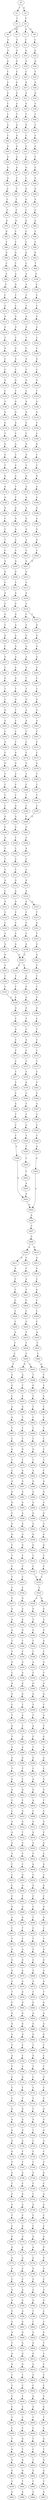 strict digraph  {
	S0 -> S1 [ label = T ];
	S0 -> S2 [ label = G ];
	S1 -> S3 [ label = T ];
	S2 -> S4 [ label = T ];
	S3 -> S5 [ label = C ];
	S4 -> S6 [ label = G ];
	S4 -> S7 [ label = A ];
	S4 -> S8 [ label = C ];
	S5 -> S9 [ label = C ];
	S6 -> S10 [ label = C ];
	S7 -> S11 [ label = C ];
	S8 -> S12 [ label = C ];
	S9 -> S13 [ label = A ];
	S10 -> S14 [ label = A ];
	S11 -> S15 [ label = A ];
	S12 -> S16 [ label = A ];
	S13 -> S17 [ label = G ];
	S14 -> S18 [ label = A ];
	S15 -> S19 [ label = G ];
	S16 -> S20 [ label = G ];
	S17 -> S21 [ label = C ];
	S18 -> S22 [ label = C ];
	S19 -> S23 [ label = C ];
	S20 -> S24 [ label = T ];
	S21 -> S25 [ label = A ];
	S22 -> S26 [ label = A ];
	S23 -> S27 [ label = A ];
	S24 -> S28 [ label = A ];
	S25 -> S29 [ label = G ];
	S26 -> S30 [ label = G ];
	S27 -> S31 [ label = G ];
	S28 -> S32 [ label = G ];
	S29 -> S33 [ label = A ];
	S30 -> S34 [ label = C ];
	S31 -> S35 [ label = G ];
	S32 -> S36 [ label = C ];
	S33 -> S37 [ label = T ];
	S34 -> S38 [ label = T ];
	S35 -> S39 [ label = T ];
	S36 -> S40 [ label = T ];
	S37 -> S41 [ label = A ];
	S38 -> S42 [ label = A ];
	S39 -> S43 [ label = G ];
	S40 -> S44 [ label = C ];
	S41 -> S45 [ label = A ];
	S42 -> S46 [ label = C ];
	S43 -> S47 [ label = C ];
	S44 -> S48 [ label = C ];
	S45 -> S49 [ label = A ];
	S46 -> S50 [ label = G ];
	S47 -> S51 [ label = A ];
	S48 -> S52 [ label = A ];
	S49 -> S53 [ label = A ];
	S50 -> S54 [ label = A ];
	S51 -> S55 [ label = C ];
	S52 -> S56 [ label = C ];
	S53 -> S57 [ label = A ];
	S54 -> S58 [ label = G ];
	S55 -> S59 [ label = G ];
	S56 -> S60 [ label = C ];
	S57 -> S61 [ label = C ];
	S58 -> S62 [ label = A ];
	S59 -> S63 [ label = C ];
	S60 -> S64 [ label = G ];
	S61 -> S65 [ label = T ];
	S62 -> S66 [ label = A ];
	S63 -> S67 [ label = G ];
	S64 -> S68 [ label = G ];
	S65 -> S69 [ label = T ];
	S66 -> S70 [ label = C ];
	S67 -> S71 [ label = G ];
	S68 -> S72 [ label = A ];
	S69 -> S73 [ label = T ];
	S70 -> S74 [ label = T ];
	S71 -> S75 [ label = T ];
	S72 -> S76 [ label = C ];
	S73 -> S77 [ label = G ];
	S74 -> S78 [ label = G ];
	S75 -> S79 [ label = G ];
	S76 -> S80 [ label = G ];
	S77 -> S81 [ label = C ];
	S78 -> S82 [ label = G ];
	S79 -> S83 [ label = C ];
	S80 -> S84 [ label = T ];
	S81 -> S85 [ label = C ];
	S82 -> S86 [ label = C ];
	S83 -> S87 [ label = C ];
	S84 -> S88 [ label = C ];
	S85 -> S89 [ label = G ];
	S86 -> S90 [ label = G ];
	S87 -> S91 [ label = G ];
	S88 -> S92 [ label = G ];
	S89 -> S93 [ label = T ];
	S90 -> S94 [ label = C ];
	S91 -> S95 [ label = C ];
	S92 -> S96 [ label = T ];
	S93 -> S97 [ label = A ];
	S94 -> S98 [ label = A ];
	S95 -> S99 [ label = A ];
	S96 -> S100 [ label = G ];
	S97 -> S101 [ label = G ];
	S98 -> S102 [ label = G ];
	S99 -> S103 [ label = A ];
	S100 -> S104 [ label = A ];
	S101 -> S105 [ label = C ];
	S102 -> S106 [ label = C ];
	S103 -> S107 [ label = C ];
	S104 -> S108 [ label = C ];
	S105 -> S109 [ label = C ];
	S106 -> S110 [ label = G ];
	S107 -> S111 [ label = C ];
	S108 -> S112 [ label = C ];
	S109 -> S113 [ label = G ];
	S110 -> S114 [ label = G ];
	S111 -> S115 [ label = A ];
	S112 -> S116 [ label = G ];
	S113 -> S117 [ label = G ];
	S114 -> S118 [ label = G ];
	S115 -> S119 [ label = G ];
	S116 -> S120 [ label = G ];
	S117 -> S121 [ label = T ];
	S118 -> S122 [ label = T ];
	S119 -> S123 [ label = T ];
	S120 -> S124 [ label = T ];
	S121 -> S125 [ label = G ];
	S122 -> S126 [ label = G ];
	S123 -> S127 [ label = C ];
	S124 -> S128 [ label = C ];
	S125 -> S129 [ label = A ];
	S126 -> S130 [ label = C ];
	S127 -> S131 [ label = G ];
	S128 -> S132 [ label = G ];
	S129 -> S133 [ label = C ];
	S130 -> S134 [ label = C ];
	S131 -> S135 [ label = C ];
	S132 -> S136 [ label = C ];
	S133 -> S137 [ label = G ];
	S134 -> S138 [ label = G ];
	S135 -> S139 [ label = G ];
	S136 -> S140 [ label = G ];
	S137 -> S141 [ label = T ];
	S138 -> S142 [ label = C ];
	S139 -> S143 [ label = C ];
	S140 -> S144 [ label = T ];
	S141 -> S145 [ label = G ];
	S142 -> S146 [ label = C ];
	S143 -> S147 [ label = A ];
	S144 -> S148 [ label = A ];
	S145 -> S149 [ label = G ];
	S146 -> S150 [ label = G ];
	S147 -> S151 [ label = G ];
	S148 -> S152 [ label = G ];
	S149 -> S153 [ label = G ];
	S150 -> S154 [ label = G ];
	S151 -> S155 [ label = C ];
	S152 -> S156 [ label = C ];
	S153 -> S157 [ label = T ];
	S154 -> S158 [ label = T ];
	S155 -> S159 [ label = C ];
	S156 -> S160 [ label = C ];
	S157 -> S161 [ label = A ];
	S158 -> S162 [ label = G ];
	S159 -> S163 [ label = G ];
	S160 -> S164 [ label = G ];
	S161 -> S165 [ label = C ];
	S162 -> S166 [ label = G ];
	S163 -> S167 [ label = G ];
	S164 -> S168 [ label = C ];
	S165 -> S169 [ label = T ];
	S166 -> S170 [ label = T ];
	S167 -> S171 [ label = T ];
	S168 -> S172 [ label = T ];
	S169 -> S173 [ label = A ];
	S170 -> S174 [ label = G ];
	S171 -> S175 [ label = G ];
	S172 -> S176 [ label = G ];
	S173 -> S177 [ label = T ];
	S174 -> S178 [ label = G ];
	S175 -> S179 [ label = G ];
	S176 -> S180 [ label = G ];
	S177 -> S181 [ label = T ];
	S178 -> S182 [ label = A ];
	S179 -> S183 [ label = A ];
	S180 -> S184 [ label = A ];
	S181 -> S185 [ label = G ];
	S182 -> S186 [ label = A ];
	S183 -> S187 [ label = A ];
	S184 -> S188 [ label = A ];
	S185 -> S189 [ label = G ];
	S186 -> S190 [ label = C ];
	S187 -> S191 [ label = G ];
	S188 -> S192 [ label = G ];
	S189 -> S193 [ label = A ];
	S190 -> S194 [ label = C ];
	S191 -> S195 [ label = A ];
	S192 -> S196 [ label = A ];
	S193 -> S197 [ label = A ];
	S194 -> S198 [ label = T ];
	S195 -> S199 [ label = A ];
	S196 -> S200 [ label = A ];
	S197 -> S201 [ label = C ];
	S198 -> S202 [ label = C ];
	S199 -> S203 [ label = C ];
	S200 -> S204 [ label = C ];
	S201 -> S205 [ label = G ];
	S202 -> S206 [ label = G ];
	S203 -> S207 [ label = G ];
	S204 -> S207 [ label = G ];
	S205 -> S208 [ label = G ];
	S206 -> S209 [ label = G ];
	S207 -> S210 [ label = G ];
	S208 -> S211 [ label = T ];
	S209 -> S212 [ label = C ];
	S210 -> S213 [ label = C ];
	S211 -> S214 [ label = A ];
	S212 -> S215 [ label = A ];
	S213 -> S216 [ label = A ];
	S214 -> S217 [ label = C ];
	S215 -> S218 [ label = C ];
	S216 -> S219 [ label = C ];
	S217 -> S220 [ label = G ];
	S218 -> S221 [ label = G ];
	S219 -> S222 [ label = C ];
	S219 -> S223 [ label = T ];
	S220 -> S224 [ label = A ];
	S221 -> S225 [ label = C ];
	S222 -> S226 [ label = G ];
	S223 -> S227 [ label = G ];
	S224 -> S228 [ label = A ];
	S225 -> S229 [ label = G ];
	S226 -> S230 [ label = G ];
	S227 -> S231 [ label = G ];
	S228 -> S232 [ label = G ];
	S229 -> S233 [ label = C ];
	S230 -> S234 [ label = G ];
	S231 -> S235 [ label = G ];
	S232 -> S236 [ label = A ];
	S233 -> S237 [ label = G ];
	S234 -> S238 [ label = A ];
	S235 -> S239 [ label = A ];
	S236 -> S240 [ label = A ];
	S237 -> S241 [ label = C ];
	S238 -> S242 [ label = A ];
	S239 -> S243 [ label = A ];
	S240 -> S244 [ label = G ];
	S241 -> S245 [ label = G ];
	S242 -> S246 [ label = T ];
	S243 -> S247 [ label = C ];
	S244 -> S248 [ label = T ];
	S245 -> S249 [ label = T ];
	S246 -> S250 [ label = T ];
	S247 -> S251 [ label = T ];
	S248 -> S252 [ label = G ];
	S249 -> S253 [ label = C ];
	S250 -> S254 [ label = G ];
	S251 -> S255 [ label = G ];
	S252 -> S256 [ label = T ];
	S253 -> S257 [ label = G ];
	S254 -> S258 [ label = A ];
	S255 -> S259 [ label = G ];
	S256 -> S260 [ label = C ];
	S257 -> S261 [ label = A ];
	S258 -> S262 [ label = A ];
	S259 -> S263 [ label = A ];
	S260 -> S264 [ label = C ];
	S261 -> S265 [ label = C ];
	S262 -> S266 [ label = C ];
	S263 -> S267 [ label = C ];
	S264 -> S268 [ label = T ];
	S265 -> S269 [ label = G ];
	S266 -> S270 [ label = C ];
	S267 -> S271 [ label = C ];
	S268 -> S272 [ label = G ];
	S269 -> S273 [ label = C ];
	S270 -> S274 [ label = C ];
	S271 -> S275 [ label = C ];
	S272 -> S276 [ label = G ];
	S273 -> S277 [ label = G ];
	S274 -> S278 [ label = G ];
	S275 -> S279 [ label = G ];
	S276 -> S280 [ label = C ];
	S277 -> S281 [ label = C ];
	S278 -> S282 [ label = T ];
	S279 -> S283 [ label = T ];
	S280 -> S284 [ label = C ];
	S281 -> S285 [ label = C ];
	S282 -> S286 [ label = C ];
	S283 -> S287 [ label = C ];
	S284 -> S288 [ label = T ];
	S285 -> S289 [ label = T ];
	S286 -> S290 [ label = T ];
	S287 -> S291 [ label = T ];
	S288 -> S292 [ label = G ];
	S289 -> S293 [ label = C ];
	S290 -> S294 [ label = C ];
	S291 -> S295 [ label = C ];
	S292 -> S296 [ label = G ];
	S293 -> S297 [ label = G ];
	S294 -> S298 [ label = G ];
	S295 -> S298 [ label = G ];
	S296 -> S299 [ label = G ];
	S297 -> S300 [ label = G ];
	S298 -> S301 [ label = G ];
	S299 -> S302 [ label = T ];
	S300 -> S303 [ label = G ];
	S301 -> S304 [ label = C ];
	S302 -> S305 [ label = C ];
	S303 -> S306 [ label = C ];
	S304 -> S307 [ label = A ];
	S305 -> S308 [ label = C ];
	S306 -> S309 [ label = T ];
	S307 -> S310 [ label = C ];
	S308 -> S311 [ label = C ];
	S309 -> S312 [ label = C ];
	S310 -> S313 [ label = C ];
	S311 -> S314 [ label = G ];
	S312 -> S315 [ label = A ];
	S313 -> S316 [ label = G ];
	S314 -> S317 [ label = A ];
	S315 -> S318 [ label = C ];
	S316 -> S319 [ label = A ];
	S317 -> S320 [ label = G ];
	S318 -> S321 [ label = G ];
	S319 -> S322 [ label = G ];
	S319 -> S323 [ label = A ];
	S320 -> S324 [ label = T ];
	S321 -> S325 [ label = T ];
	S322 -> S326 [ label = T ];
	S323 -> S327 [ label = T ];
	S324 -> S328 [ label = C ];
	S325 -> S329 [ label = C ];
	S326 -> S330 [ label = C ];
	S327 -> S331 [ label = G ];
	S328 -> S332 [ label = C ];
	S329 -> S333 [ label = C ];
	S330 -> S334 [ label = C ];
	S331 -> S335 [ label = T ];
	S332 -> S336 [ label = A ];
	S333 -> S337 [ label = A ];
	S334 -> S338 [ label = A ];
	S335 -> S339 [ label = A ];
	S336 -> S340 [ label = G ];
	S337 -> S341 [ label = G ];
	S338 -> S340 [ label = G ];
	S339 -> S342 [ label = G ];
	S340 -> S343 [ label = T ];
	S340 -> S344 [ label = C ];
	S341 -> S345 [ label = C ];
	S342 -> S346 [ label = T ];
	S343 -> S347 [ label = A ];
	S344 -> S348 [ label = T ];
	S345 -> S349 [ label = T ];
	S346 -> S350 [ label = T ];
	S347 -> S351 [ label = G ];
	S348 -> S352 [ label = T ];
	S349 -> S353 [ label = T ];
	S350 -> S354 [ label = T ];
	S351 -> S355 [ label = G ];
	S352 -> S356 [ label = C ];
	S353 -> S356 [ label = C ];
	S354 -> S357 [ label = C ];
	S355 -> S358 [ label = G ];
	S356 -> S359 [ label = A ];
	S357 -> S360 [ label = A ];
	S358 -> S361 [ label = T ];
	S359 -> S362 [ label = C ];
	S360 -> S363 [ label = C ];
	S361 -> S364 [ label = C ];
	S362 -> S365 [ label = G ];
	S363 -> S366 [ label = T ];
	S364 -> S367 [ label = A ];
	S365 -> S368 [ label = C ];
	S366 -> S369 [ label = C ];
	S367 -> S370 [ label = C ];
	S368 -> S371 [ label = C ];
	S369 -> S372 [ label = C ];
	S370 -> S373 [ label = T ];
	S371 -> S374 [ label = C ];
	S372 -> S375 [ label = T ];
	S373 -> S376 [ label = C ];
	S374 -> S377 [ label = T ];
	S375 -> S378 [ label = T ];
	S376 -> S379 [ label = G ];
	S377 -> S380 [ label = T ];
	S378 -> S381 [ label = T ];
	S379 -> S382 [ label = C ];
	S380 -> S383 [ label = C ];
	S381 -> S384 [ label = C ];
	S382 -> S385 [ label = T ];
	S383 -> S386 [ label = A ];
	S384 -> S387 [ label = A ];
	S385 -> S388 [ label = T ];
	S386 -> S389 [ label = T ];
	S387 -> S390 [ label = T ];
	S388 -> S391 [ label = C ];
	S389 -> S392 [ label = C ];
	S390 -> S393 [ label = C ];
	S391 -> S394 [ label = A ];
	S392 -> S395 [ label = C ];
	S393 -> S396 [ label = C ];
	S394 -> S397 [ label = T ];
	S395 -> S398 [ label = A ];
	S396 -> S399 [ label = A ];
	S397 -> S400 [ label = C ];
	S398 -> S401 [ label = G ];
	S399 -> S402 [ label = G ];
	S400 -> S403 [ label = C ];
	S401 -> S404 [ label = A ];
	S402 -> S404 [ label = A ];
	S403 -> S405 [ label = A ];
	S404 -> S406 [ label = A ];
	S405 -> S401 [ label = G ];
	S406 -> S407 [ label = C ];
	S407 -> S408 [ label = C ];
	S408 -> S409 [ label = A ];
	S408 -> S410 [ label = G ];
	S409 -> S411 [ label = G ];
	S409 -> S412 [ label = C ];
	S410 -> S413 [ label = G ];
	S411 -> S414 [ label = A ];
	S412 -> S415 [ label = C ];
	S413 -> S416 [ label = A ];
	S414 -> S417 [ label = C ];
	S415 -> S418 [ label = A ];
	S416 -> S419 [ label = C ];
	S417 -> S420 [ label = T ];
	S418 -> S421 [ label = C ];
	S419 -> S422 [ label = G ];
	S420 -> S423 [ label = C ];
	S421 -> S424 [ label = C ];
	S422 -> S425 [ label = C ];
	S423 -> S426 [ label = C ];
	S424 -> S427 [ label = C ];
	S425 -> S428 [ label = C ];
	S426 -> S429 [ label = C ];
	S427 -> S430 [ label = C ];
	S428 -> S431 [ label = C ];
	S429 -> S432 [ label = A ];
	S430 -> S433 [ label = T ];
	S431 -> S434 [ label = A ];
	S432 -> S435 [ label = T ];
	S433 -> S436 [ label = T ];
	S434 -> S437 [ label = T ];
	S435 -> S438 [ label = C ];
	S436 -> S439 [ label = C ];
	S437 -> S440 [ label = C ];
	S438 -> S441 [ label = T ];
	S439 -> S442 [ label = C ];
	S439 -> S443 [ label = G ];
	S440 -> S444 [ label = G ];
	S441 -> S445 [ label = G ];
	S442 -> S446 [ label = T ];
	S443 -> S447 [ label = A ];
	S444 -> S448 [ label = T ];
	S445 -> S449 [ label = C ];
	S446 -> S450 [ label = G ];
	S447 -> S451 [ label = T ];
	S448 -> S452 [ label = C ];
	S449 -> S453 [ label = C ];
	S450 -> S454 [ label = T ];
	S451 -> S455 [ label = C ];
	S452 -> S456 [ label = C ];
	S453 -> S457 [ label = A ];
	S454 -> S458 [ label = C ];
	S455 -> S459 [ label = G ];
	S456 -> S460 [ label = T ];
	S457 -> S461 [ label = G ];
	S458 -> S462 [ label = C ];
	S459 -> S463 [ label = T ];
	S460 -> S464 [ label = C ];
	S461 -> S465 [ label = T ];
	S462 -> S466 [ label = T ];
	S463 -> S467 [ label = T ];
	S464 -> S468 [ label = T ];
	S465 -> S469 [ label = C ];
	S466 -> S470 [ label = T ];
	S467 -> S471 [ label = T ];
	S468 -> S472 [ label = T ];
	S469 -> S473 [ label = G ];
	S470 -> S474 [ label = G ];
	S471 -> S475 [ label = G ];
	S472 -> S476 [ label = C ];
	S473 -> S477 [ label = T ];
	S474 -> S478 [ label = T ];
	S475 -> S479 [ label = T ];
	S476 -> S480 [ label = T ];
	S477 -> S481 [ label = A ];
	S478 -> S482 [ label = A ];
	S479 -> S483 [ label = A ];
	S480 -> S484 [ label = C ];
	S481 -> S485 [ label = A ];
	S482 -> S486 [ label = G ];
	S483 -> S487 [ label = G ];
	S484 -> S488 [ label = G ];
	S485 -> S489 [ label = G ];
	S486 -> S490 [ label = G ];
	S487 -> S491 [ label = G ];
	S488 -> S492 [ label = G ];
	S489 -> S493 [ label = A ];
	S490 -> S494 [ label = A ];
	S491 -> S495 [ label = A ];
	S492 -> S496 [ label = A ];
	S493 -> S497 [ label = C ];
	S494 -> S498 [ label = G ];
	S495 -> S499 [ label = A ];
	S496 -> S500 [ label = G ];
	S497 -> S501 [ label = G ];
	S498 -> S502 [ label = A ];
	S499 -> S503 [ label = A ];
	S500 -> S504 [ label = A ];
	S501 -> S505 [ label = G ];
	S502 -> S506 [ label = G ];
	S503 -> S507 [ label = G ];
	S504 -> S508 [ label = G ];
	S505 -> S509 [ label = C ];
	S506 -> S510 [ label = G ];
	S507 -> S511 [ label = G ];
	S508 -> S512 [ label = G ];
	S509 -> S513 [ label = T ];
	S510 -> S514 [ label = T ];
	S511 -> S515 [ label = T ];
	S512 -> S516 [ label = T ];
	S513 -> S517 [ label = C ];
	S514 -> S518 [ label = C ];
	S515 -> S519 [ label = C ];
	S516 -> S520 [ label = C ];
	S517 -> S521 [ label = T ];
	S518 -> S522 [ label = C ];
	S519 -> S523 [ label = C ];
	S520 -> S522 [ label = C ];
	S521 -> S524 [ label = C ];
	S522 -> S525 [ label = C ];
	S523 -> S526 [ label = C ];
	S524 -> S527 [ label = G ];
	S525 -> S528 [ label = A ];
	S525 -> S529 [ label = G ];
	S526 -> S530 [ label = G ];
	S527 -> S531 [ label = A ];
	S528 -> S532 [ label = G ];
	S529 -> S533 [ label = G ];
	S530 -> S534 [ label = A ];
	S531 -> S535 [ label = A ];
	S532 -> S536 [ label = A ];
	S533 -> S537 [ label = A ];
	S534 -> S538 [ label = A ];
	S535 -> S539 [ label = G ];
	S536 -> S540 [ label = G ];
	S537 -> S541 [ label = G ];
	S538 -> S542 [ label = G ];
	S539 -> S543 [ label = T ];
	S540 -> S544 [ label = C ];
	S541 -> S545 [ label = G ];
	S542 -> S546 [ label = T ];
	S543 -> S547 [ label = C ];
	S544 -> S548 [ label = C ];
	S545 -> S549 [ label = C ];
	S546 -> S550 [ label = C ];
	S547 -> S551 [ label = G ];
	S548 -> S552 [ label = A ];
	S549 -> S553 [ label = G ];
	S550 -> S554 [ label = G ];
	S551 -> S555 [ label = C ];
	S552 -> S556 [ label = C ];
	S553 -> S557 [ label = T ];
	S554 -> S558 [ label = A ];
	S555 -> S559 [ label = G ];
	S556 -> S560 [ label = G ];
	S557 -> S561 [ label = G ];
	S558 -> S562 [ label = G ];
	S559 -> S563 [ label = G ];
	S560 -> S564 [ label = G ];
	S561 -> S565 [ label = G ];
	S562 -> S566 [ label = G ];
	S563 -> S567 [ label = C ];
	S564 -> S568 [ label = T ];
	S565 -> S569 [ label = T ];
	S566 -> S570 [ label = T ];
	S567 -> S571 [ label = T ];
	S568 -> S572 [ label = T ];
	S569 -> S573 [ label = A ];
	S570 -> S574 [ label = A ];
	S571 -> S575 [ label = A ];
	S572 -> S576 [ label = A ];
	S573 -> S577 [ label = T ];
	S574 -> S578 [ label = T ];
	S575 -> S579 [ label = T ];
	S576 -> S580 [ label = C ];
	S577 -> S581 [ label = G ];
	S578 -> S582 [ label = A ];
	S579 -> S583 [ label = A ];
	S580 -> S584 [ label = T ];
	S581 -> S585 [ label = A ];
	S582 -> S586 [ label = A ];
	S583 -> S587 [ label = G ];
	S584 -> S588 [ label = G ];
	S585 -> S589 [ label = G ];
	S586 -> S590 [ label = G ];
	S587 -> S591 [ label = T ];
	S588 -> S592 [ label = C ];
	S589 -> S593 [ label = C ];
	S590 -> S594 [ label = T ];
	S591 -> S595 [ label = A ];
	S592 -> S596 [ label = A ];
	S593 -> S597 [ label = G ];
	S594 -> S598 [ label = C ];
	S595 -> S599 [ label = G ];
	S596 -> S600 [ label = G ];
	S597 -> S601 [ label = G ];
	S598 -> S602 [ label = G ];
	S599 -> S603 [ label = C ];
	S600 -> S604 [ label = A ];
	S601 -> S605 [ label = T ];
	S602 -> S606 [ label = T ];
	S603 -> S607 [ label = C ];
	S604 -> S608 [ label = C ];
	S605 -> S609 [ label = C ];
	S606 -> S610 [ label = G ];
	S607 -> S611 [ label = G ];
	S608 -> S612 [ label = G ];
	S609 -> S613 [ label = G ];
	S610 -> S614 [ label = G ];
	S611 -> S615 [ label = A ];
	S612 -> S616 [ label = G ];
	S613 -> S617 [ label = C ];
	S614 -> S618 [ label = T ];
	S615 -> S619 [ label = A ];
	S616 -> S620 [ label = A ];
	S617 -> S621 [ label = A ];
	S618 -> S622 [ label = A ];
	S619 -> S623 [ label = A ];
	S620 -> S624 [ label = C ];
	S621 -> S625 [ label = C ];
	S622 -> S626 [ label = C ];
	S623 -> S627 [ label = C ];
	S624 -> S628 [ label = A ];
	S625 -> S629 [ label = G ];
	S626 -> S630 [ label = C ];
	S627 -> S631 [ label = C ];
	S628 -> S632 [ label = C ];
	S629 -> S633 [ label = C ];
	S630 -> S634 [ label = G ];
	S631 -> S635 [ label = C ];
	S632 -> S636 [ label = A ];
	S633 -> S637 [ label = G ];
	S634 -> S638 [ label = G ];
	S635 -> S639 [ label = C ];
	S636 -> S640 [ label = C ];
	S637 -> S641 [ label = C ];
	S638 -> S642 [ label = T ];
	S639 -> S643 [ label = G ];
	S640 -> S644 [ label = C ];
	S641 -> S645 [ label = G ];
	S642 -> S646 [ label = G ];
	S643 -> S647 [ label = A ];
	S644 -> S648 [ label = T ];
	S645 -> S649 [ label = G ];
	S646 -> S650 [ label = G ];
	S647 -> S651 [ label = C ];
	S648 -> S652 [ label = C ];
	S649 -> S653 [ label = C ];
	S650 -> S654 [ label = T ];
	S651 -> S655 [ label = T ];
	S652 -> S656 [ label = T ];
	S653 -> S657 [ label = T ];
	S654 -> S658 [ label = T ];
	S655 -> S659 [ label = A ];
	S656 -> S660 [ label = A ];
	S657 -> S661 [ label = G ];
	S658 -> S662 [ label = A ];
	S659 -> S663 [ label = G ];
	S660 -> S664 [ label = G ];
	S661 -> S665 [ label = G ];
	S662 -> S666 [ label = G ];
	S663 -> S667 [ label = A ];
	S664 -> S668 [ label = A ];
	S665 -> S669 [ label = A ];
	S666 -> S670 [ label = A ];
	S667 -> S671 [ label = A ];
	S668 -> S672 [ label = A ];
	S669 -> S673 [ label = A ];
	S670 -> S674 [ label = A ];
	S671 -> S675 [ label = T ];
	S672 -> S676 [ label = C ];
	S673 -> S677 [ label = T ];
	S674 -> S678 [ label = G ];
	S675 -> S679 [ label = C ];
	S676 -> S680 [ label = G ];
	S677 -> S681 [ label = G ];
	S678 -> S682 [ label = G ];
	S679 -> S683 [ label = G ];
	S680 -> S684 [ label = A ];
	S681 -> S685 [ label = G ];
	S682 -> S686 [ label = G ];
	S683 -> S687 [ label = G ];
	S684 -> S688 [ label = G ];
	S685 -> S689 [ label = G ];
	S686 -> S690 [ label = G ];
	S687 -> S691 [ label = G ];
	S688 -> S692 [ label = G ];
	S689 -> S693 [ label = G ];
	S690 -> S694 [ label = G ];
	S691 -> S695 [ label = T ];
	S692 -> S696 [ label = T ];
	S693 -> S697 [ label = T ];
	S694 -> S698 [ label = T ];
	S695 -> S699 [ label = A ];
	S696 -> S700 [ label = G ];
	S697 -> S701 [ label = C ];
	S698 -> S702 [ label = C ];
	S699 -> S703 [ label = T ];
	S700 -> S704 [ label = T ];
	S701 -> S705 [ label = C ];
	S702 -> S706 [ label = C ];
	S703 -> S707 [ label = C ];
	S704 -> S708 [ label = C ];
	S705 -> S709 [ label = G ];
	S706 -> S710 [ label = G ];
	S707 -> S711 [ label = C ];
	S708 -> S712 [ label = C ];
	S709 -> S713 [ label = C ];
	S710 -> S714 [ label = T ];
	S711 -> S715 [ label = C ];
	S712 -> S716 [ label = C ];
	S713 -> S717 [ label = C ];
	S714 -> S718 [ label = C ];
	S715 -> S719 [ label = G ];
	S716 -> S720 [ label = T ];
	S717 -> S721 [ label = G ];
	S718 -> S722 [ label = G ];
	S719 -> S723 [ label = A ];
	S720 -> S724 [ label = G ];
	S721 -> S725 [ label = G ];
	S722 -> S726 [ label = G ];
	S723 -> S727 [ label = A ];
	S724 -> S728 [ label = T ];
	S725 -> S729 [ label = A ];
	S726 -> S730 [ label = A ];
	S727 -> S731 [ label = A ];
	S728 -> S732 [ label = C ];
	S729 -> S733 [ label = A ];
	S730 -> S734 [ label = A ];
	S731 -> S735 [ label = G ];
	S732 -> S736 [ label = C ];
	S733 -> S737 [ label = C ];
	S734 -> S738 [ label = C ];
	S735 -> S739 [ label = T ];
	S736 -> S740 [ label = T ];
	S737 -> S741 [ label = T ];
	S738 -> S742 [ label = T ];
	S739 -> S743 [ label = G ];
	S740 -> S744 [ label = A ];
	S741 -> S745 [ label = G ];
	S742 -> S746 [ label = A ];
	S743 -> S747 [ label = T ];
	S744 -> S748 [ label = C ];
	S745 -> S749 [ label = C ];
	S746 -> S750 [ label = C ];
	S747 -> S751 [ label = C ];
	S748 -> S752 [ label = T ];
	S749 -> S753 [ label = A ];
	S750 -> S754 [ label = A ];
	S751 -> S755 [ label = G ];
	S752 -> S756 [ label = A ];
	S753 -> S757 [ label = A ];
	S754 -> S758 [ label = A ];
	S755 -> S759 [ label = T ];
	S756 -> S760 [ label = C ];
	S757 -> S761 [ label = C ];
	S758 -> S762 [ label = C ];
	S759 -> S763 [ label = C ];
	S760 -> S764 [ label = C ];
	S761 -> S765 [ label = C ];
	S762 -> S766 [ label = G ];
	S763 -> S767 [ label = G ];
	S764 -> S768 [ label = A ];
	S765 -> S769 [ label = A ];
	S766 -> S770 [ label = A ];
	S767 -> S771 [ label = G ];
	S768 -> S772 [ label = G ];
	S769 -> S773 [ label = G ];
	S770 -> S774 [ label = A ];
	S771 -> S775 [ label = A ];
	S772 -> S776 [ label = G ];
	S773 -> S777 [ label = A ];
	S774 -> S778 [ label = A ];
	S775 -> S779 [ label = A ];
	S776 -> S780 [ label = A ];
	S777 -> S781 [ label = A ];
	S778 -> S782 [ label = A ];
	S779 -> S783 [ label = C ];
	S780 -> S784 [ label = G ];
	S781 -> S785 [ label = C ];
	S782 -> S786 [ label = C ];
	S783 -> S787 [ label = A ];
	S784 -> S788 [ label = A ];
	S785 -> S789 [ label = A ];
	S786 -> S790 [ label = A ];
	S787 -> S791 [ label = G ];
	S788 -> S792 [ label = G ];
	S789 -> S793 [ label = G ];
	S790 -> S794 [ label = G ];
	S791 -> S795 [ label = G ];
	S792 -> S796 [ label = T ];
	S793 -> S797 [ label = C ];
	S794 -> S798 [ label = A ];
	S795 -> S799 [ label = A ];
	S796 -> S800 [ label = C ];
	S797 -> S801 [ label = C ];
	S798 -> S802 [ label = A ];
	S799 -> S803 [ label = A ];
	S800 -> S804 [ label = A ];
	S801 -> S805 [ label = G ];
	S802 -> S806 [ label = G ];
	S803 -> S807 [ label = T ];
	S804 -> S808 [ label = G ];
	S805 -> S809 [ label = T ];
	S806 -> S810 [ label = G ];
	S807 -> S811 [ label = A ];
	S808 -> S812 [ label = G ];
	S809 -> S813 [ label = C ];
	S810 -> S814 [ label = G ];
	S811 -> S815 [ label = G ];
	S812 -> S816 [ label = A ];
	S813 -> S817 [ label = C ];
	S814 -> S818 [ label = G ];
	S815 -> S819 [ label = T ];
	S816 -> S820 [ label = C ];
	S817 -> S821 [ label = T ];
	S818 -> S822 [ label = T ];
	S819 -> S823 [ label = C ];
	S820 -> S824 [ label = C ];
	S821 -> S825 [ label = C ];
	S822 -> S826 [ label = C ];
	S823 -> S827 [ label = T ];
	S824 -> S828 [ label = A ];
	S825 -> S829 [ label = T ];
	S826 -> S830 [ label = T ];
	S827 -> S831 [ label = C ];
	S828 -> S832 [ label = G ];
	S829 -> S833 [ label = G ];
	S830 -> S834 [ label = C ];
	S831 -> S835 [ label = T ];
	S832 -> S836 [ label = T ];
	S833 -> S837 [ label = T ];
	S834 -> S838 [ label = T ];
	S835 -> S839 [ label = C ];
	S836 -> S840 [ label = C ];
	S837 -> S841 [ label = C ];
	S838 -> S842 [ label = C ];
	S839 -> S843 [ label = T ];
	S840 -> S844 [ label = T ];
	S841 -> S845 [ label = G ];
	S842 -> S846 [ label = G ];
	S843 -> S847 [ label = G ];
	S844 -> S848 [ label = C ];
	S845 -> S849 [ label = T ];
	S846 -> S850 [ label = T ];
	S847 -> S851 [ label = A ];
	S848 -> S852 [ label = T ];
	S849 -> S853 [ label = G ];
	S850 -> S854 [ label = G ];
	S851 -> S855 [ label = G ];
	S852 -> S856 [ label = G ];
	S853 -> S857 [ label = G ];
	S854 -> S858 [ label = G ];
	S855 -> S859 [ label = T ];
	S856 -> S860 [ label = T ];
	S857 -> S861 [ label = T ];
	S858 -> S862 [ label = T ];
	S859 -> S863 [ label = A ];
	S860 -> S864 [ label = A ];
	S861 -> S865 [ label = A ];
	S862 -> S866 [ label = A ];
}
